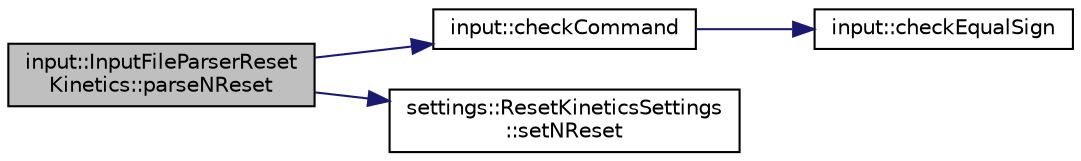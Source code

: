 digraph "input::InputFileParserResetKinetics::parseNReset"
{
 // LATEX_PDF_SIZE
  edge [fontname="Helvetica",fontsize="10",labelfontname="Helvetica",labelfontsize="10"];
  node [fontname="Helvetica",fontsize="10",shape=record];
  rankdir="LR";
  Node1 [label="input::InputFileParserReset\lKinetics::parseNReset",height=0.2,width=0.4,color="black", fillcolor="grey75", style="filled", fontcolor="black",tooltip="parse nreset and set it in settings"];
  Node1 -> Node2 [color="midnightblue",fontsize="10",style="solid",fontname="Helvetica"];
  Node2 [label="input::checkCommand",height=0.2,width=0.4,color="black", fillcolor="white", style="filled",URL="$namespaceinput.html#a81877d6bfa9b46cdca1b280c6d1b30fb",tooltip="check if command array has exactly 3 elements"];
  Node2 -> Node3 [color="midnightblue",fontsize="10",style="solid",fontname="Helvetica"];
  Node3 [label="input::checkEqualSign",height=0.2,width=0.4,color="black", fillcolor="white", style="filled",URL="$namespaceinput.html#a586caa23c32d86459177222a3b5d53fe",tooltip="check if parameter is \"=\""];
  Node1 -> Node4 [color="midnightblue",fontsize="10",style="solid",fontname="Helvetica"];
  Node4 [label="settings::ResetKineticsSettings\l::setNReset",height=0.2,width=0.4,color="black", fillcolor="white", style="filled",URL="$classsettings_1_1ResetKineticsSettings.html#a8667e92234d34e9756a3f00f83730789",tooltip=" "];
}

